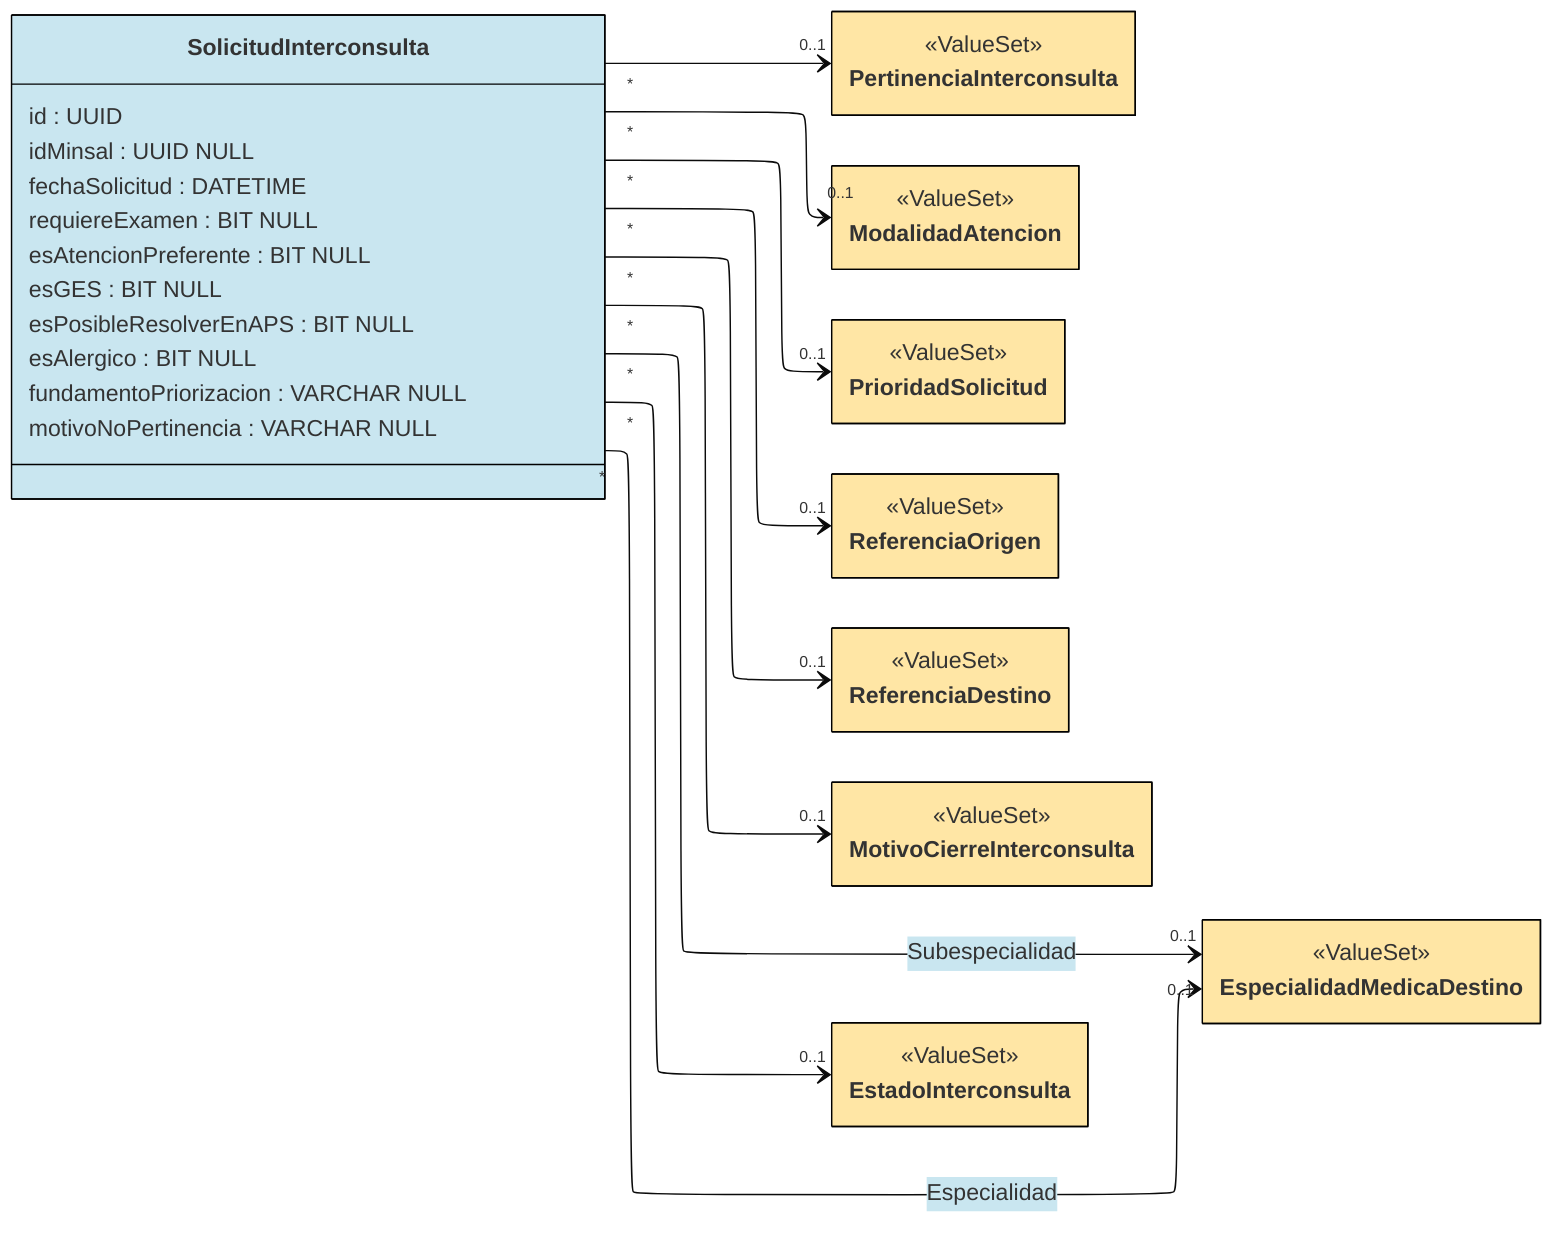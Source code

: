 ---
config:
  layout: elk
  theme: base
  class:
    hideEmptyMembersBox: true
  themeVariables:
    primaryBorderColor: "#000000"
    primaryColor: "#C9E6F0"
---

classDiagram
direction LR

class SolicitudInterconsulta {
  id : UUID
  idMinsal : UUID NULL

  fechaSolicitud : DATETIME
  requiereExamen : BIT NULL
  esAtencionPreferente : BIT NULL
  esGES : BIT NULL
  esPosibleResolverEnAPS : BIT NULL
  esAlergico : BIT NULL
  fundamentoPriorizacion : VARCHAR NULL
  motivoNoPertinencia : VARCHAR NULL
}

class PertinenciaInterconsulta { <<ValueSet>> }
style PertinenciaInterconsulta fill:#FFE6A5

class ModalidadAtencion { <<ValueSet>> }
style ModalidadAtencion fill:#FFE6A5

class PrioridadSolicitud { <<ValueSet>> }
style PrioridadSolicitud fill:#FFE6A5

class ReferenciaOrigen { <<ValueSet>> }
style ReferenciaOrigen fill:#FFE6A5

class ReferenciaDestino { <<ValueSet>> }
style ReferenciaDestino fill:#FFE6A5


class MotivoCierreInterconsulta { <<ValueSet>> }
style MotivoCierreInterconsulta fill:#FFE6A5

class EstadoInterconsulta { <<ValueSet>> }
style EstadoInterconsulta fill:#FFE6A5

class EspecialidadMedicaDestino { <<ValueSet>> }
style EspecialidadMedicaDestino fill:#FFE6A5


SolicitudInterconsulta "*" --> "0..1" PertinenciaInterconsulta
SolicitudInterconsulta "*" --> "0..1" PrioridadSolicitud
SolicitudInterconsulta "*" --> "0..1" ReferenciaOrigen
SolicitudInterconsulta "*" --> "0..1" ModalidadAtencion
SolicitudInterconsulta "*" --> "0..1" ReferenciaDestino
SolicitudInterconsulta "*" --> "0..1" MotivoCierreInterconsulta
SolicitudInterconsulta "*" --> "0..1" EstadoInterconsulta
SolicitudInterconsulta "*" --> "0..1" EspecialidadMedicaDestino: Especialidad
SolicitudInterconsulta "*" --> "0..1" EspecialidadMedicaDestino: Subespecialidad



link PertinenciaInterconsulta "https://build.fhir.org/ig/Minsal-CL/SIGTEv2-IG/ValueSet-VSPertinenciaInterconsulta.html"
link ModalidadAtencion "https://build.fhir.org/ig/Minsal-CL/SIGTEv2-IG/ValueSet-VSModalidadAtencionCodigo.html"
link PrioridadSolicitud "https://hl7.org/fhir/R4/valueset-request-priority.html"
link ReferenciaOrigen "https://build.fhir.org/ig/Minsal-CL/SIGTEv2-IG/ValueSet-VSorigenInterconsulta.html"
link ReferenciaDestino "https://build.fhir.org/ig/Minsal-CL/SIGTEv2-IG/ValueSet-VSDestinoReferenciaCodigo.html"
link MotivoCierreInterconsulta "https://build.fhir.org/ig/Minsal-CL/SIGTEv2-IG/ValueSet-VSMotivoCierreInterconsulta.html"
link EstadoInterconsulta "https://build.fhir.org/ig/Minsal-CL/SIGTEv2-IG/ValueSet-VSEstadoInterconsulta.html"
link EspecialidadMedicaDestino "https://build.fhir.org/ig/Minsal-CL/SIGTEv2-IG/ValueSet-VsEspecialidadDest.html"